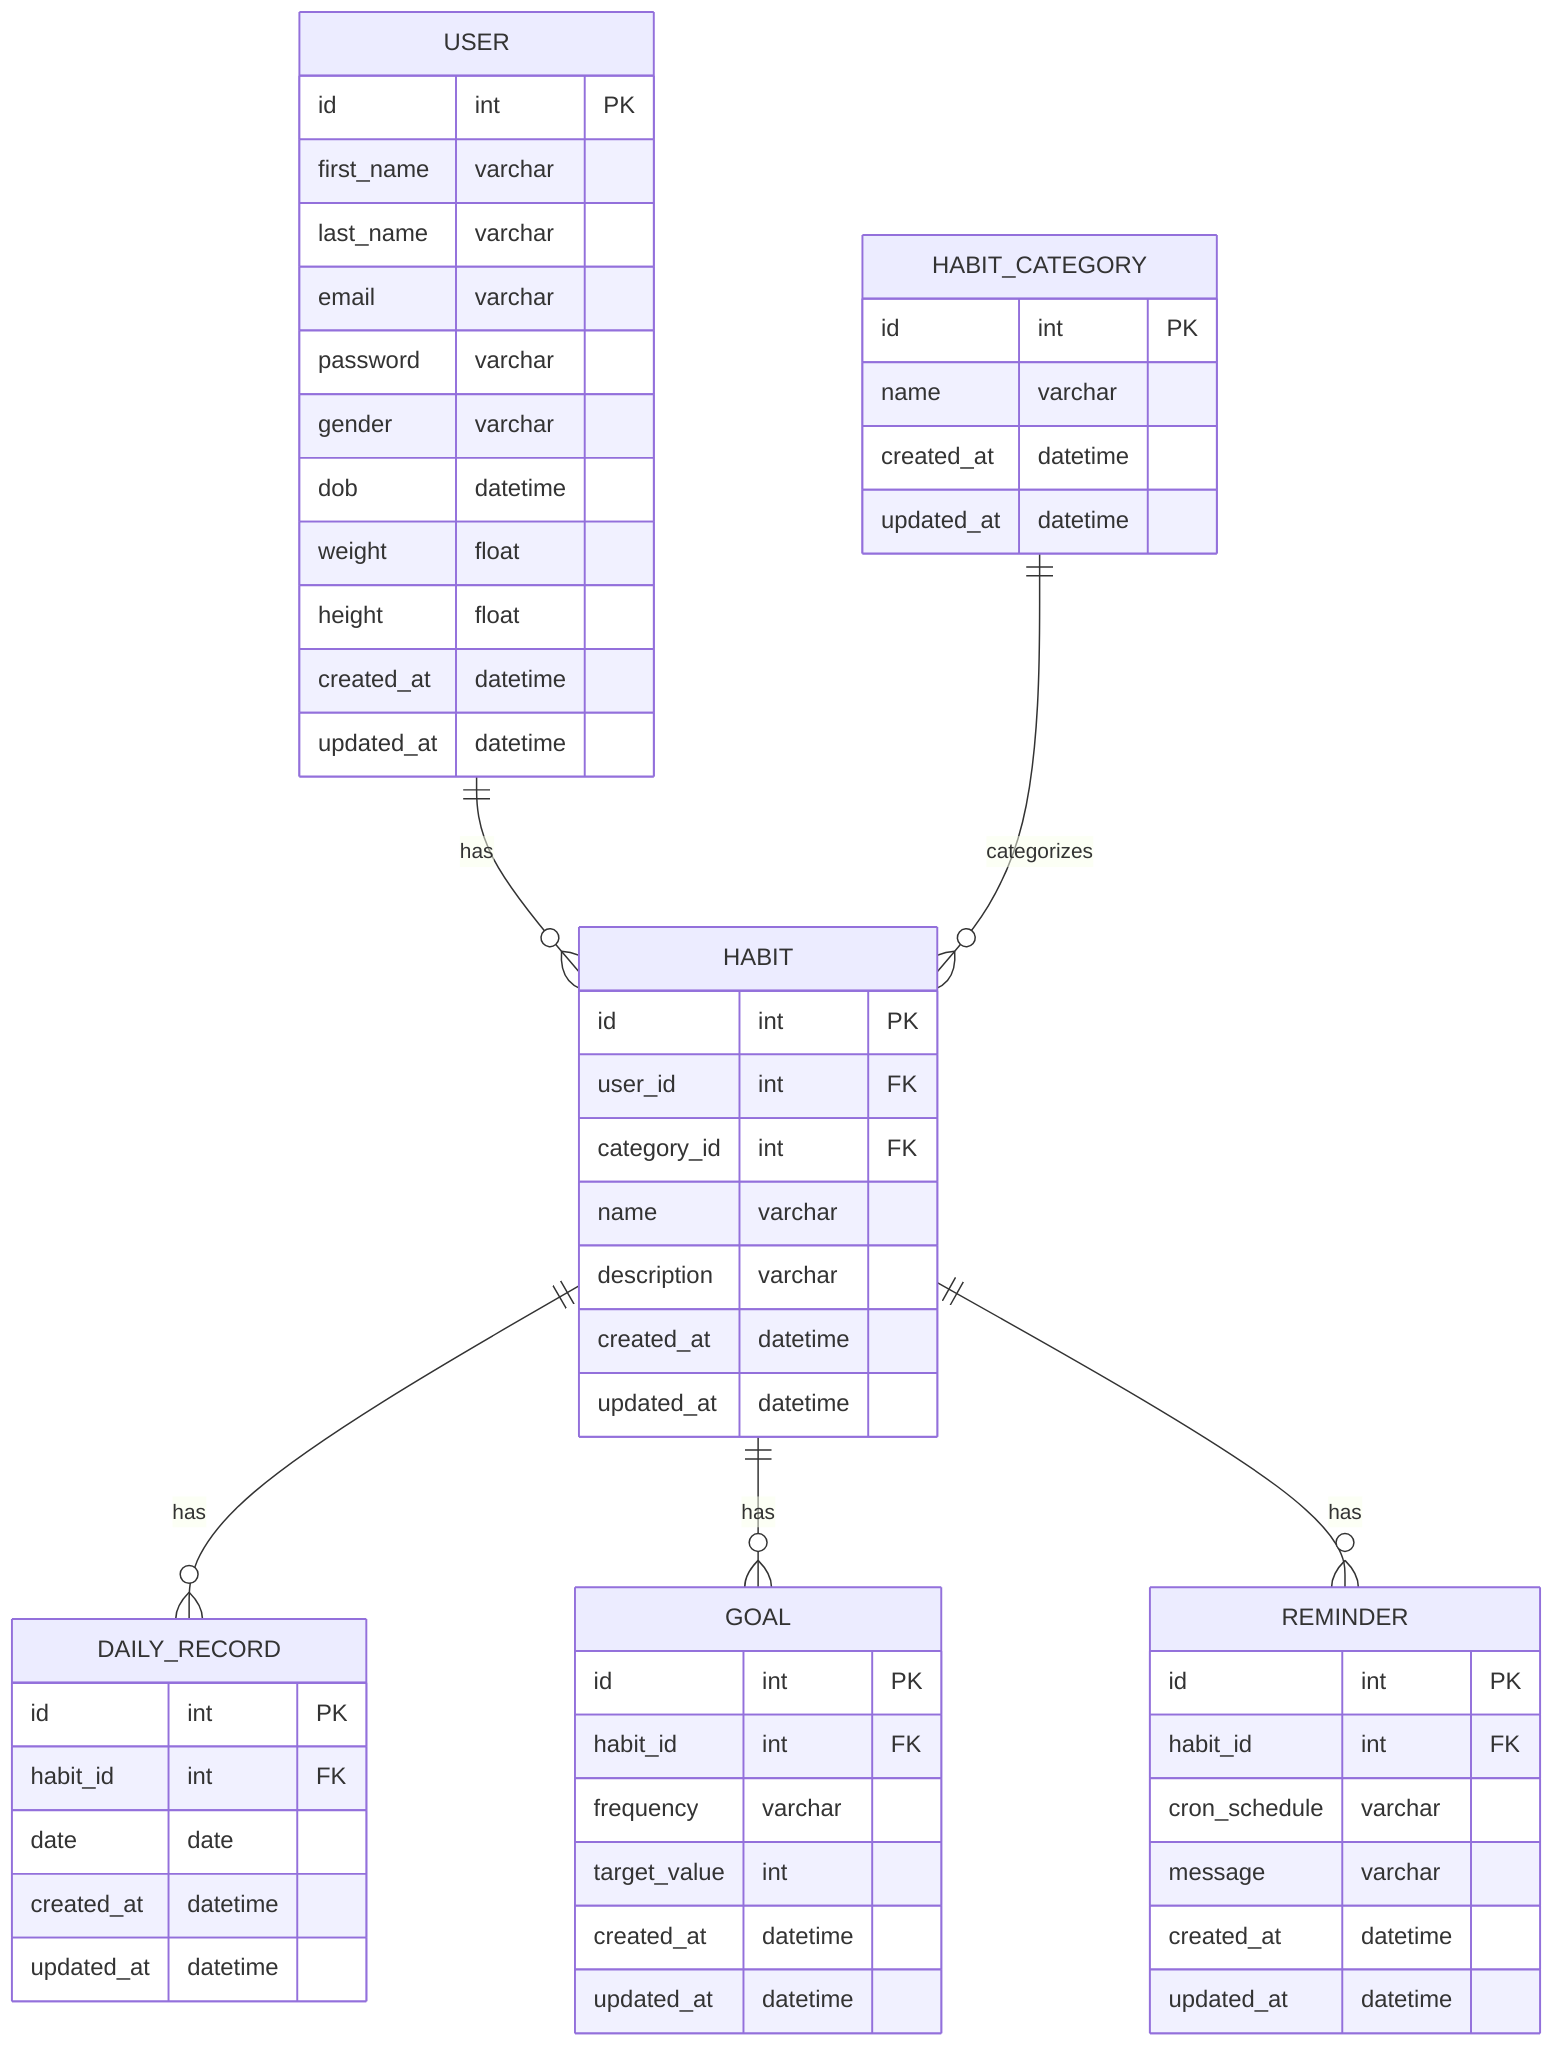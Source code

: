 erDiagram
    USER {
        id int PK
        first_name varchar
        last_name varchar
        email varchar
        password varchar
        gender varchar
        dob datetime
        weight float
        height float
        created_at datetime
        updated_at datetime
    }
    HABIT_CATEGORY {
        id int PK
        name varchar
        created_at datetime
        updated_at datetime
    }
    HABIT {
        id int PK
        user_id int FK
        category_id int FK
        name varchar
        description varchar
        created_at datetime
        updated_at datetime
    }
    DAILY_RECORD {
        id int PK
        habit_id int FK
        date date
        created_at datetime
        updated_at datetime
    }
    GOAL {
        id int PK
        habit_id int FK
        frequency varchar
        target_value int
        created_at datetime
        updated_at datetime
    }
    REMINDER {
        id int PK
        habit_id int FK
        cron_schedule varchar
        message varchar
        created_at datetime
        updated_at datetime
    }

    USER ||--o{ HABIT: has
    HABIT_CATEGORY ||--o{ HABIT: categorizes
    HABIT ||--o{ DAILY_RECORD: has
    HABIT ||--o{ GOAL: has
    HABIT ||--o{ REMINDER: has
